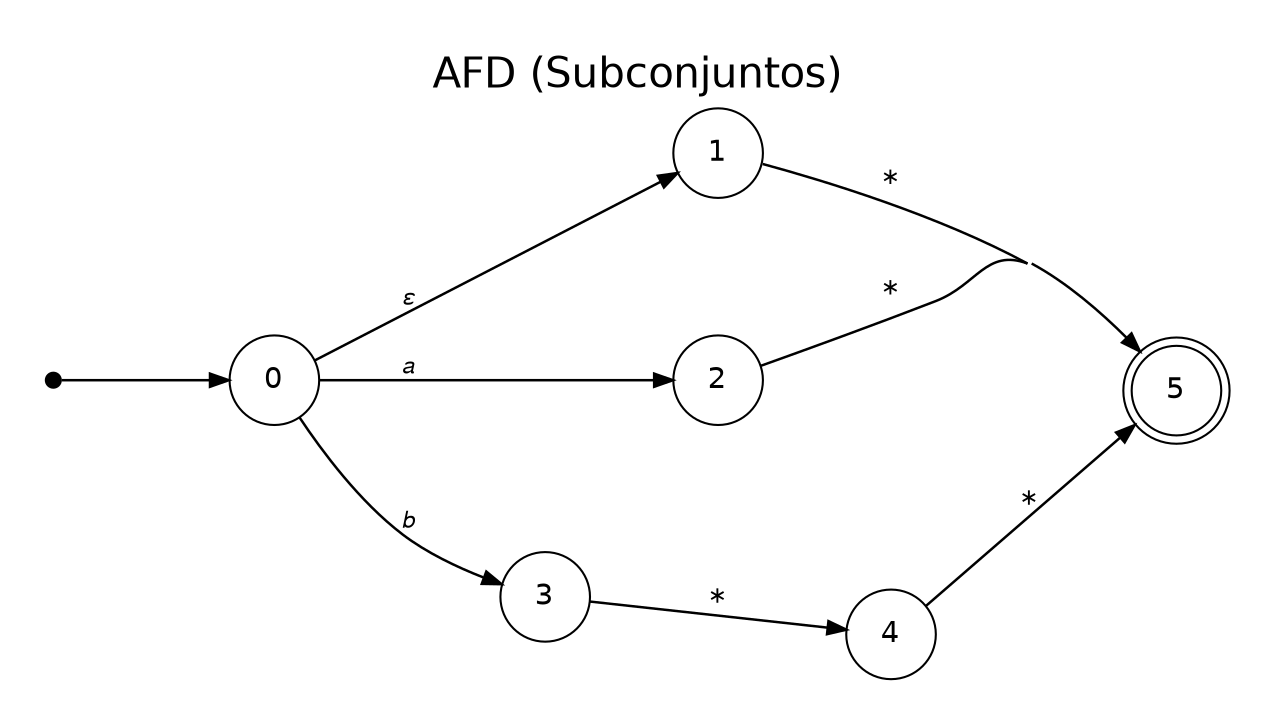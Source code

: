 digraph DFA {
  rankdir=LR; layout=dot; splines=true; overlap=false; concentrate=true; outputorder=edgesfirst; nodesep=0.7; ranksep=1.1; margin=0.25;
  labelloc="t"; label="AFD (Subconjuntos)"; fontsize=20; fontname="Helvetica";
  node [shape=circle, width=0.6, height=0.6, fontname="Helvetica"];
  edge [fontname="Helvetica", fontsize=11, arrowsize=0.9, penwidth=1.2, labeldistance=1.6];
  __start [shape=point, width=0.1, label=""];
  __start -> 0;
  5 [shape=doublecircle];
  0 -> 1 [label="𝜀"];
  0 -> 2 [label="𝑎"];
  0 -> 3 [label="𝑏"];
  3 -> 4 [label="∗"];
  4 -> 5 [label="∗"];
  2 -> 5 [label="∗"];
  1 -> 5 [label="∗"];
}